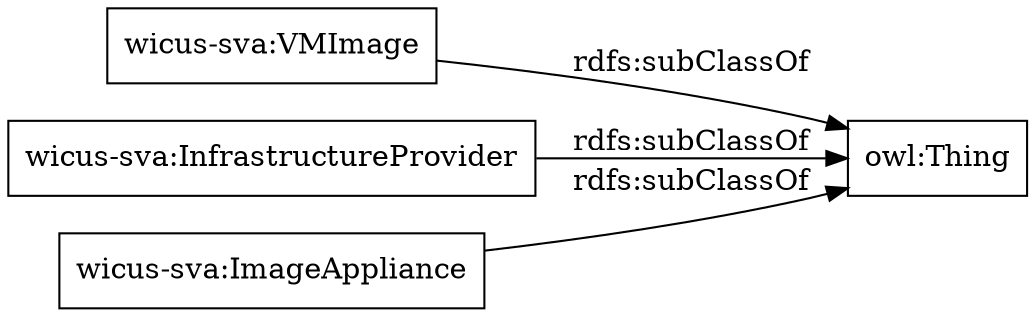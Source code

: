 digraph ar2dtool_diagram { 
rankdir=LR;
size="1000"
node [shape = rectangle, color="black"]; "owl:Thing" "wicus-sva:VMImage" "wicus-sva:InfrastructureProvider" "wicus-sva:ImageAppliance" ; /*classes style*/
	"wicus-sva:VMImage" -> "owl:Thing" [ label = "rdfs:subClassOf" ];
	"wicus-sva:ImageAppliance" -> "owl:Thing" [ label = "rdfs:subClassOf" ];
	"wicus-sva:InfrastructureProvider" -> "owl:Thing" [ label = "rdfs:subClassOf" ];

}
